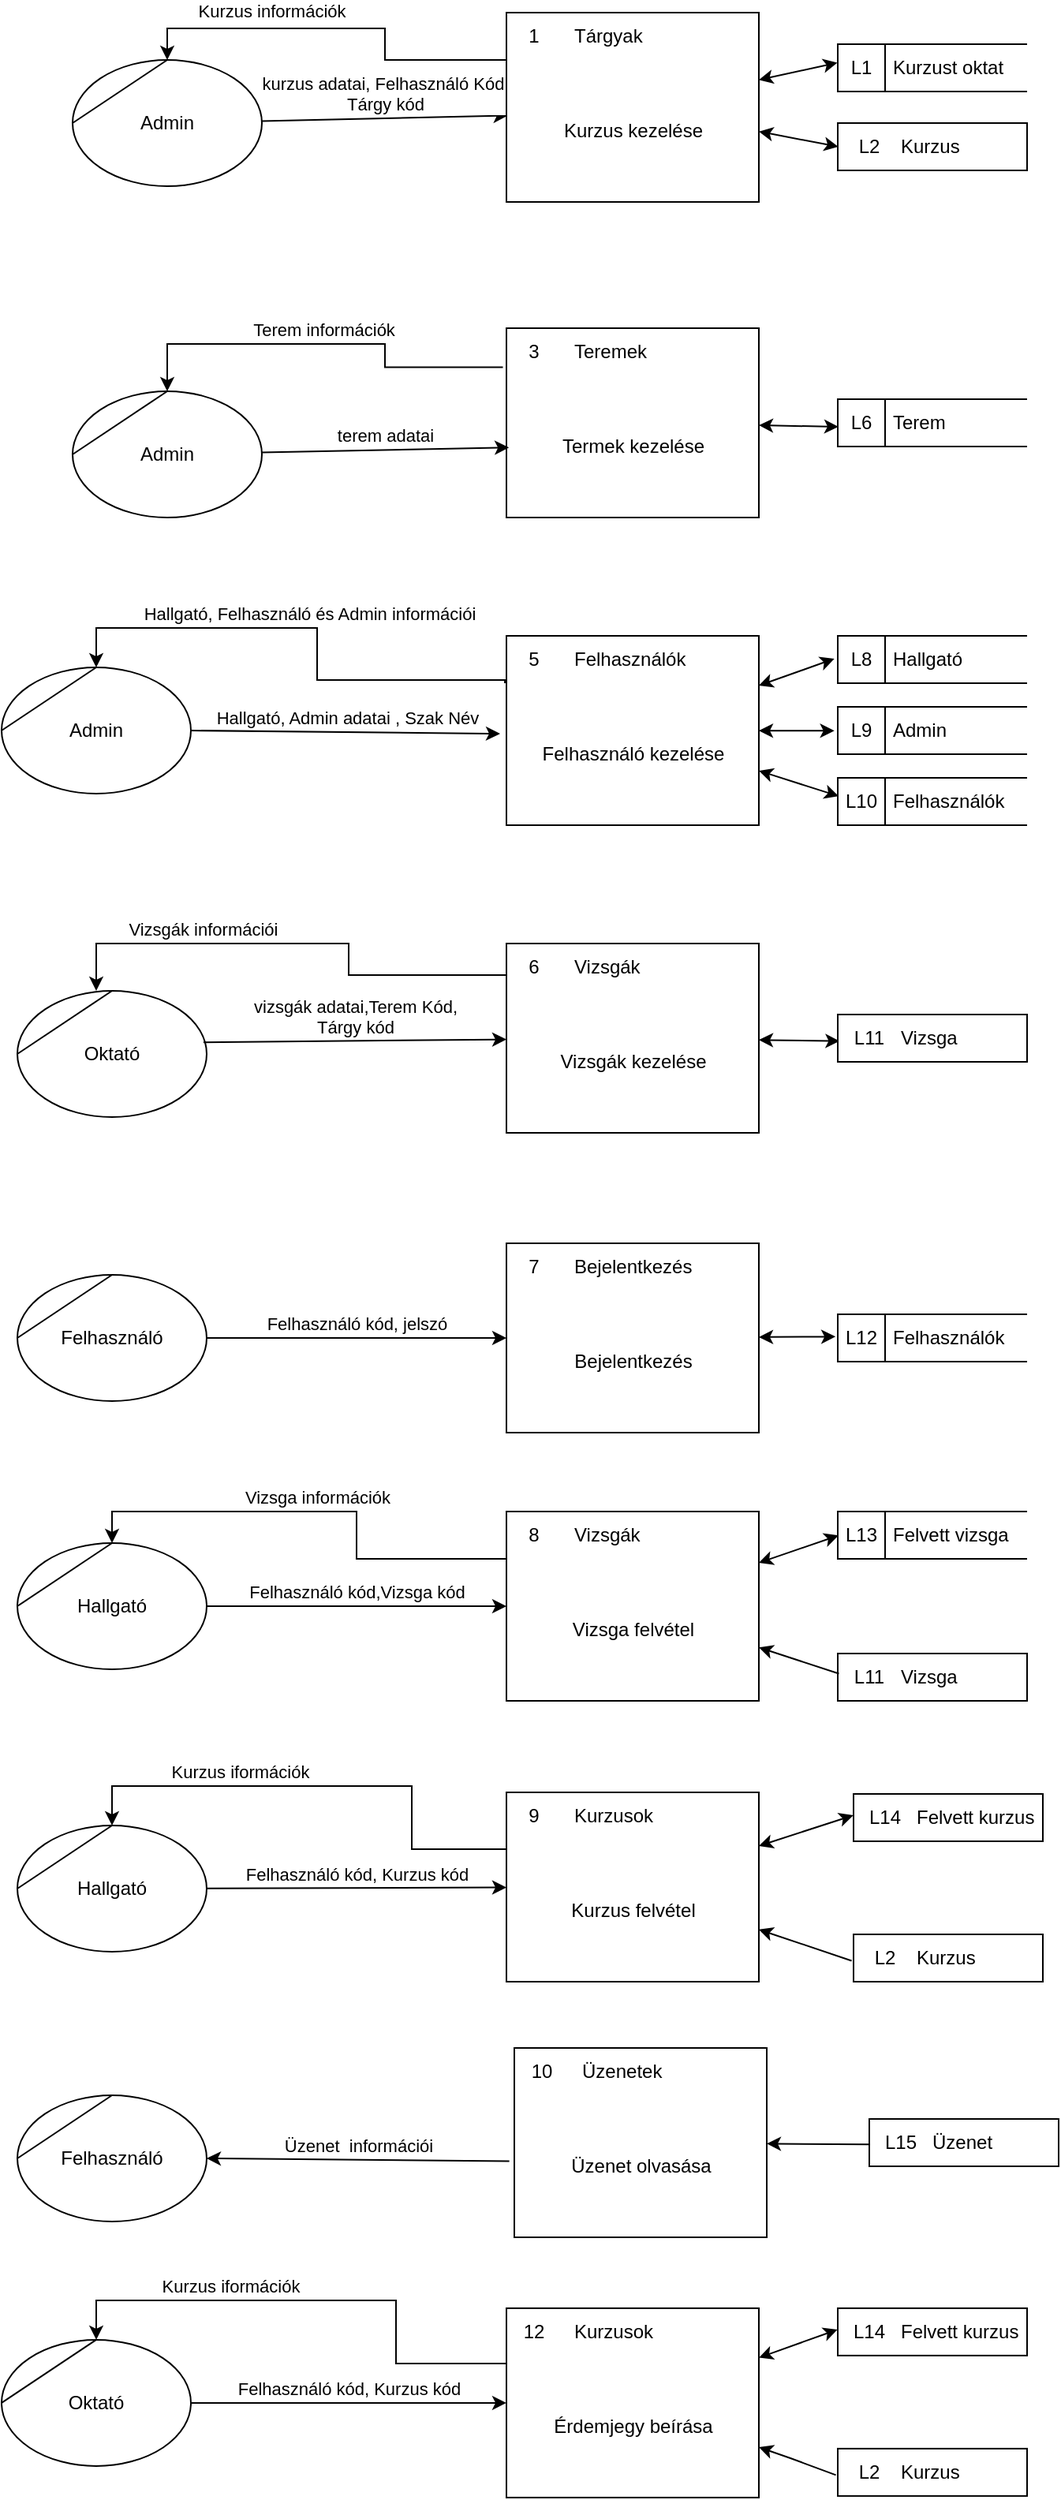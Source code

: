 <mxfile version="23.1.5" type="device">
  <diagram name="Page-1" id="D4jjd653WhLHZPP0HxEm">
    <mxGraphModel dx="4279" dy="1573" grid="1" gridSize="10" guides="1" tooltips="1" connect="1" arrows="1" fold="1" page="1" pageScale="1" pageWidth="827" pageHeight="1169" math="0" shadow="0">
      <root>
        <mxCell id="0" />
        <mxCell id="1" parent="0" />
        <mxCell id="yPqAMtaEenO2p8fV_E_8-33" value="Oktató&lt;br&gt;" style="shape=stencil(tZRtjoMgEIZPw98GJR6gYXfvQe10nZQCAbYft99RNKlW7GajiTGZeeXhnZGBCRka5YCVvGHig5VlwTm9Kb5NYhUc1DElr8qjOmhISojenuGGx9gz0DTgMbaq+GR8T9+0j5C1NYYgaE0YKU86wRQaWsvvCdZv/xhFjvgXiOB7kynLyq+/Y3fVNuBiI79j7OB+db/rgceOi61+3Grg4v9YISmTO9xCHlR9/vb2xxxnzYDW6AK8OfLTeZzO66ynzM5CnqyHBUsn1DqN9UITnWoH/kUY5Iu9PtVUzRY1jx4IGk22K9UioSs+44+uvFxl3bKX1nTZdE12iV8=);whiteSpace=wrap;html=1;" parent="1" vertex="1">
          <mxGeometry x="-1560" y="1010" width="120" height="80" as="geometry" />
        </mxCell>
        <mxCell id="yPqAMtaEenO2p8fV_E_8-42" value="Felhasználó" style="shape=stencil(tZRtjoMgEIZPw98GJR6gYXfvQe10nZQCAbYft99RNKlW7GajiTGZeeXhnZGBCRka5YCVvGHig5VlwTm9Kb5NYhUc1DElr8qjOmhISojenuGGx9gz0DTgMbaq+GR8T9+0j5C1NYYgaE0YKU86wRQaWsvvCdZv/xhFjvgXiOB7kynLyq+/Y3fVNuBiI79j7OB+db/rgceOi61+3Grg4v9YISmTO9xCHlR9/vb2xxxnzYDW6AK8OfLTeZzO66ynzM5CnqyHBUsn1DqN9UITnWoH/kUY5Iu9PtVUzRY1jx4IGk22K9UioSs+44+uvFxl3bKX1nTZdE12iV8=);whiteSpace=wrap;html=1;" parent="1" vertex="1">
          <mxGeometry x="-1560" y="1190" width="120" height="80" as="geometry" />
        </mxCell>
        <mxCell id="yPqAMtaEenO2p8fV_E_8-43" value="Felhasználó kód, jelszó" style="endArrow=classic;html=1;rounded=0;verticalAlign=bottom;" parent="1" source="yPqAMtaEenO2p8fV_E_8-42" target="yPqAMtaEenO2p8fV_E_8-212" edge="1">
          <mxGeometry width="50" height="50" relative="1" as="geometry">
            <mxPoint x="-970" y="1330" as="sourcePoint" />
            <mxPoint x="-1280.0" y="1230" as="targetPoint" />
          </mxGeometry>
        </mxCell>
        <mxCell id="yPqAMtaEenO2p8fV_E_8-45" value="Felhasználók" style="html=1;dashed=0;whitespace=wrap;shape=mxgraph.dfd.dataStoreID;align=left;spacingLeft=33;container=1;collapsible=0;autosize=0;flipH=0;" parent="1" vertex="1">
          <mxGeometry x="-1040" y="1215" width="120" height="30" as="geometry" />
        </mxCell>
        <mxCell id="yPqAMtaEenO2p8fV_E_8-46" value="L12" style="text;html=1;strokeColor=none;fillColor=none;align=center;verticalAlign=middle;whiteSpace=wrap;rounded=0;movable=0;resizable=0;rotatable=0;cloneable=0;deletable=0;allowArrows=0;connectable=0;" parent="yPqAMtaEenO2p8fV_E_8-45" vertex="1">
          <mxGeometry width="30" height="30" as="geometry" />
        </mxCell>
        <mxCell id="yPqAMtaEenO2p8fV_E_8-50" value="&lt;br&gt;" style="endArrow=classic;startArrow=classic;html=1;rounded=0;verticalAlign=bottom;entryX=-0.012;entryY=0.472;entryDx=0;entryDy=0;entryPerimeter=0;" parent="1" source="yPqAMtaEenO2p8fV_E_8-212" target="yPqAMtaEenO2p8fV_E_8-45" edge="1">
          <mxGeometry width="50" height="50" relative="1" as="geometry">
            <mxPoint x="-1120.0" y="1228.508" as="sourcePoint" />
            <mxPoint x="-890" y="1330" as="targetPoint" />
          </mxGeometry>
        </mxCell>
        <mxCell id="yPqAMtaEenO2p8fV_E_8-55" value="Felhasználó kezelése" style="html=1;dashed=0;whitespace=wrap;shape=mxgraph.dfd.process;align=center;container=1;collapsible=0;spacingTop=30;" parent="1" vertex="1">
          <mxGeometry x="-1250" y="785" width="160" height="120" as="geometry" />
        </mxCell>
        <mxCell id="yPqAMtaEenO2p8fV_E_8-56" value="5" style="text;html=1;strokeColor=none;fillColor=none;align=center;verticalAlign=middle;whiteSpace=wrap;rounded=0;movable=0;resizable=0;rotatable=0;cloneable=0;deletable=0;connectable=0;allowArrows=0;pointerEvents=1;" parent="yPqAMtaEenO2p8fV_E_8-55" vertex="1">
          <mxGeometry width="35" height="30" as="geometry" />
        </mxCell>
        <mxCell id="yPqAMtaEenO2p8fV_E_8-57" value="Felhasználók" style="text;html=1;strokeColor=none;fillColor=none;align=left;verticalAlign=middle;whiteSpace=wrap;rounded=0;movable=0;resizable=0;connectable=0;allowArrows=0;rotatable=0;cloneable=0;deletable=0;spacingLeft=6;autosize=1;resizeWidth=0;" parent="yPqAMtaEenO2p8fV_E_8-55" vertex="1">
          <mxGeometry x="35" width="100" height="30" as="geometry" />
        </mxCell>
        <mxCell id="yPqAMtaEenO2p8fV_E_8-58" value="Hallgató, Admin adatai , Szak Név" style="endArrow=classic;html=1;rounded=0;verticalAlign=bottom;exitX=1;exitY=0.5;exitDx=0;exitDy=0;entryX=-0.025;entryY=0.517;entryDx=0;entryDy=0;entryPerimeter=0;" parent="1" source="yPqAMtaEenO2p8fV_E_8-189" target="yPqAMtaEenO2p8fV_E_8-55" edge="1">
          <mxGeometry x="0.016" width="50" height="50" relative="1" as="geometry">
            <mxPoint x="-1710" y="450.0" as="sourcePoint" />
            <mxPoint x="-1260" y="840" as="targetPoint" />
            <mxPoint as="offset" />
          </mxGeometry>
        </mxCell>
        <mxCell id="yPqAMtaEenO2p8fV_E_8-59" value="Termek kezelése" style="html=1;dashed=0;whitespace=wrap;shape=mxgraph.dfd.process;align=center;container=1;collapsible=0;spacingTop=30;" parent="1" vertex="1">
          <mxGeometry x="-1250" y="590" width="160" height="120" as="geometry" />
        </mxCell>
        <mxCell id="yPqAMtaEenO2p8fV_E_8-60" value="3" style="text;html=1;strokeColor=none;fillColor=none;align=center;verticalAlign=middle;whiteSpace=wrap;rounded=0;movable=0;resizable=0;rotatable=0;cloneable=0;deletable=0;connectable=0;allowArrows=0;pointerEvents=1;" parent="yPqAMtaEenO2p8fV_E_8-59" vertex="1">
          <mxGeometry width="35" height="30" as="geometry" />
        </mxCell>
        <mxCell id="yPqAMtaEenO2p8fV_E_8-61" value="Teremek" style="text;html=1;strokeColor=none;fillColor=none;align=left;verticalAlign=middle;whiteSpace=wrap;rounded=0;movable=0;resizable=0;connectable=0;allowArrows=0;rotatable=0;cloneable=0;deletable=0;spacingLeft=6;autosize=1;resizeWidth=0;" parent="yPqAMtaEenO2p8fV_E_8-59" vertex="1">
          <mxGeometry x="35" width="70" height="30" as="geometry" />
        </mxCell>
        <mxCell id="yPqAMtaEenO2p8fV_E_8-62" value="terem adatai" style="endArrow=classic;html=1;rounded=0;verticalAlign=bottom;entryX=0.01;entryY=0.63;entryDx=0;entryDy=0;entryPerimeter=0;" parent="1" source="yPqAMtaEenO2p8fV_E_8-192" target="yPqAMtaEenO2p8fV_E_8-59" edge="1">
          <mxGeometry width="50" height="50" relative="1" as="geometry">
            <mxPoint x="-1650" y="550" as="sourcePoint" />
            <mxPoint x="-950" y="630" as="targetPoint" />
          </mxGeometry>
        </mxCell>
        <mxCell id="yPqAMtaEenO2p8fV_E_8-75" value="" style="endArrow=classic;startArrow=classic;html=1;rounded=0;verticalAlign=bottom;entryX=0.004;entryY=0.583;entryDx=0;entryDy=0;entryPerimeter=0;" parent="1" source="yPqAMtaEenO2p8fV_E_8-59" target="yPqAMtaEenO2p8fV_E_8-228" edge="1">
          <mxGeometry width="50" height="50" relative="1" as="geometry">
            <mxPoint x="-1300" y="686" as="sourcePoint" />
            <mxPoint x="-1000" y="650" as="targetPoint" />
          </mxGeometry>
        </mxCell>
        <mxCell id="yPqAMtaEenO2p8fV_E_8-92" value="" style="endArrow=classic;startArrow=classic;html=1;rounded=0;verticalAlign=bottom;entryX=-0.018;entryY=0.483;entryDx=0;entryDy=0;entryPerimeter=0;" parent="1" source="yPqAMtaEenO2p8fV_E_8-55" target="yPqAMtaEenO2p8fV_E_8-234" edge="1">
          <mxGeometry width="50" height="50" relative="1" as="geometry">
            <mxPoint x="-1320" y="825" as="sourcePoint" />
            <mxPoint x="-1020" y="808.636" as="targetPoint" />
          </mxGeometry>
        </mxCell>
        <mxCell id="yPqAMtaEenO2p8fV_E_8-93" value="" style="endArrow=classic;startArrow=classic;html=1;rounded=0;verticalAlign=bottom;entryX=-0.018;entryY=0.506;entryDx=0;entryDy=0;entryPerimeter=0;" parent="1" source="yPqAMtaEenO2p8fV_E_8-55" target="yPqAMtaEenO2p8fV_E_8-232" edge="1">
          <mxGeometry width="50" height="50" relative="1" as="geometry">
            <mxPoint x="-1320" y="825" as="sourcePoint" />
            <mxPoint x="-1016.28" y="852.77" as="targetPoint" />
          </mxGeometry>
        </mxCell>
        <mxCell id="yPqAMtaEenO2p8fV_E_8-98" value="kurzus adatai, Felhasználó Kód,&lt;br&gt;Tárgy kód" style="endArrow=classic;html=1;rounded=0;verticalAlign=bottom;entryX=0.005;entryY=0.544;entryDx=0;entryDy=0;entryPerimeter=0;" parent="1" source="yPqAMtaEenO2p8fV_E_8-193" target="yPqAMtaEenO2p8fV_E_8-103" edge="1">
          <mxGeometry width="50" height="50" relative="1" as="geometry">
            <mxPoint x="-1708.571" y="690" as="sourcePoint" />
            <mxPoint x="-1250" y="450" as="targetPoint" />
          </mxGeometry>
        </mxCell>
        <mxCell id="yPqAMtaEenO2p8fV_E_8-99" value="Kurzus" style="html=1;dashed=0;whitespace=wrap;shape=mxgraph.dfd.dataStoreID2;align=left;spacingLeft=38;container=1;collapsible=0;flipH=0;" parent="1" vertex="1">
          <mxGeometry x="-1040" y="460" width="120" height="30" as="geometry" />
        </mxCell>
        <mxCell id="yPqAMtaEenO2p8fV_E_8-100" value="L2" style="text;html=1;strokeColor=none;fillColor=none;align=center;verticalAlign=middle;whiteSpace=wrap;rounded=0;connectable=0;allowArrows=0;movable=0;resizable=0;rotatable=0;cloneable=0;deletable=0;" parent="yPqAMtaEenO2p8fV_E_8-99" vertex="1">
          <mxGeometry x="5" width="30" height="30" as="geometry" />
        </mxCell>
        <mxCell id="yPqAMtaEenO2p8fV_E_8-102" value="" style="endArrow=classic;startArrow=classic;html=1;rounded=0;verticalAlign=bottom;entryX=0.003;entryY=0.5;entryDx=0;entryDy=0;entryPerimeter=0;" parent="1" source="yPqAMtaEenO2p8fV_E_8-103" target="yPqAMtaEenO2p8fV_E_8-99" edge="1">
          <mxGeometry width="50" height="50" relative="1" as="geometry">
            <mxPoint x="-1100" y="450" as="sourcePoint" />
            <mxPoint x="-1190" y="710" as="targetPoint" />
          </mxGeometry>
        </mxCell>
        <mxCell id="yPqAMtaEenO2p8fV_E_8-103" value="Kurzus kezelése" style="html=1;dashed=0;whitespace=wrap;shape=mxgraph.dfd.process;align=center;container=1;collapsible=0;spacingTop=30;" parent="1" vertex="1">
          <mxGeometry x="-1250" y="390" width="160" height="120" as="geometry" />
        </mxCell>
        <mxCell id="yPqAMtaEenO2p8fV_E_8-104" value="1" style="text;html=1;strokeColor=none;fillColor=none;align=center;verticalAlign=middle;whiteSpace=wrap;rounded=0;movable=0;resizable=0;rotatable=0;cloneable=0;deletable=0;connectable=0;allowArrows=0;pointerEvents=1;" parent="yPqAMtaEenO2p8fV_E_8-103" vertex="1">
          <mxGeometry width="35" height="30" as="geometry" />
        </mxCell>
        <mxCell id="yPqAMtaEenO2p8fV_E_8-105" value="Tárgyak" style="text;html=1;strokeColor=none;fillColor=none;align=left;verticalAlign=middle;whiteSpace=wrap;rounded=0;movable=0;resizable=0;connectable=0;allowArrows=0;rotatable=0;cloneable=0;deletable=0;spacingLeft=6;autosize=1;resizeWidth=0;" parent="yPqAMtaEenO2p8fV_E_8-103" vertex="1">
          <mxGeometry x="35" width="70" height="30" as="geometry" />
        </mxCell>
        <mxCell id="yPqAMtaEenO2p8fV_E_8-106" value="Vizsgák kezelése" style="html=1;dashed=0;whitespace=wrap;shape=mxgraph.dfd.process;align=center;container=1;collapsible=0;spacingTop=30;" parent="1" vertex="1">
          <mxGeometry x="-1250" y="980" width="160" height="120" as="geometry" />
        </mxCell>
        <mxCell id="yPqAMtaEenO2p8fV_E_8-107" value="6" style="text;html=1;strokeColor=none;fillColor=none;align=center;verticalAlign=middle;whiteSpace=wrap;rounded=0;movable=0;resizable=0;rotatable=0;cloneable=0;deletable=0;connectable=0;allowArrows=0;pointerEvents=1;" parent="yPqAMtaEenO2p8fV_E_8-106" vertex="1">
          <mxGeometry width="35" height="30" as="geometry" />
        </mxCell>
        <mxCell id="yPqAMtaEenO2p8fV_E_8-108" value="Vizsgák" style="text;html=1;strokeColor=none;fillColor=none;align=left;verticalAlign=middle;whiteSpace=wrap;rounded=0;movable=0;resizable=0;connectable=0;allowArrows=0;rotatable=0;cloneable=0;deletable=0;spacingLeft=6;autosize=1;resizeWidth=0;" parent="yPqAMtaEenO2p8fV_E_8-106" vertex="1">
          <mxGeometry x="35" width="70" height="30" as="geometry" />
        </mxCell>
        <mxCell id="yPqAMtaEenO2p8fV_E_8-109" value="vizsgák adatai,Terem Kód,&lt;br&gt;Tárgy kód" style="endArrow=classic;html=1;rounded=0;verticalAlign=bottom;exitX=0.983;exitY=0.408;exitDx=0;exitDy=0;exitPerimeter=0;" parent="1" source="yPqAMtaEenO2p8fV_E_8-33" target="yPqAMtaEenO2p8fV_E_8-106" edge="1">
          <mxGeometry width="50" height="50" relative="1" as="geometry">
            <mxPoint x="-1315" y="1090" as="sourcePoint" />
            <mxPoint x="-1195" y="1090" as="targetPoint" />
          </mxGeometry>
        </mxCell>
        <mxCell id="yPqAMtaEenO2p8fV_E_8-112" value="" style="endArrow=classic;startArrow=classic;html=1;rounded=0;verticalAlign=bottom;entryX=0.01;entryY=0.561;entryDx=0;entryDy=0;entryPerimeter=0;" parent="1" source="yPqAMtaEenO2p8fV_E_8-106" target="yPqAMtaEenO2p8fV_E_8-242" edge="1">
          <mxGeometry x="-0.466" y="30" width="50" height="50" relative="1" as="geometry">
            <mxPoint x="-1315" y="1090" as="sourcePoint" />
            <mxPoint x="-1044.2" y="1038.5" as="targetPoint" />
            <mxPoint y="-1" as="offset" />
          </mxGeometry>
        </mxCell>
        <mxCell id="yPqAMtaEenO2p8fV_E_8-120" value="Kurzust oktat" style="html=1;dashed=0;whitespace=wrap;shape=mxgraph.dfd.dataStoreID;align=left;spacingLeft=33;container=1;collapsible=0;autosize=0;flipH=0;" parent="1" vertex="1">
          <mxGeometry x="-1040" y="410" width="120" height="30" as="geometry" />
        </mxCell>
        <mxCell id="yPqAMtaEenO2p8fV_E_8-121" value="L1" style="text;html=1;strokeColor=none;fillColor=none;align=center;verticalAlign=middle;whiteSpace=wrap;rounded=0;movable=0;resizable=0;rotatable=0;cloneable=0;deletable=0;allowArrows=0;connectable=0;" parent="yPqAMtaEenO2p8fV_E_8-120" vertex="1">
          <mxGeometry width="30" height="30" as="geometry" />
        </mxCell>
        <mxCell id="yPqAMtaEenO2p8fV_E_8-122" value="" style="endArrow=classic;startArrow=classic;html=1;rounded=0;verticalAlign=bottom;entryX=-0.002;entryY=0.392;entryDx=0;entryDy=0;entryPerimeter=0;" parent="1" source="yPqAMtaEenO2p8fV_E_8-103" target="yPqAMtaEenO2p8fV_E_8-120" edge="1">
          <mxGeometry width="50" height="50" relative="1" as="geometry">
            <mxPoint x="-1510" y="530" as="sourcePoint" />
            <mxPoint x="-950" y="350" as="targetPoint" />
          </mxGeometry>
        </mxCell>
        <mxCell id="yPqAMtaEenO2p8fV_E_8-151" value="Felhasználó kód,Vizsga kód" style="endArrow=classic;html=1;rounded=0;verticalAlign=bottom;exitX=1;exitY=0.5;exitDx=0;exitDy=0;" parent="1" source="yPqAMtaEenO2p8fV_E_8-197" target="yPqAMtaEenO2p8fV_E_8-511" edge="1">
          <mxGeometry width="50" height="50" relative="1" as="geometry">
            <mxPoint x="-1519.2" y="1470.72" as="sourcePoint" />
            <mxPoint x="-1250" y="1400" as="targetPoint" />
          </mxGeometry>
        </mxCell>
        <mxCell id="yPqAMtaEenO2p8fV_E_8-152" value="Felhasználó kód, Kurzus kód" style="endArrow=classic;html=1;rounded=0;verticalAlign=bottom;" parent="1" source="yPqAMtaEenO2p8fV_E_8-202" target="yPqAMtaEenO2p8fV_E_8-505" edge="1">
          <mxGeometry width="50" height="50" relative="1" as="geometry">
            <mxPoint x="-1520.0" y="1574" as="sourcePoint" />
            <mxPoint x="-1240" y="1579" as="targetPoint" />
          </mxGeometry>
        </mxCell>
        <mxCell id="yPqAMtaEenO2p8fV_E_8-153" value="Felvett kurzus" style="html=1;dashed=0;whitespace=wrap;shape=mxgraph.dfd.dataStoreID2;align=left;spacingLeft=38;container=1;collapsible=0;flipH=0;" parent="1" vertex="1">
          <mxGeometry x="-1030" y="1519" width="120" height="30" as="geometry" />
        </mxCell>
        <mxCell id="yPqAMtaEenO2p8fV_E_8-154" value="L14" style="text;html=1;strokeColor=none;fillColor=none;align=center;verticalAlign=middle;whiteSpace=wrap;rounded=0;connectable=0;allowArrows=0;movable=0;resizable=0;rotatable=0;cloneable=0;deletable=0;" parent="yPqAMtaEenO2p8fV_E_8-153" vertex="1">
          <mxGeometry x="5" width="30" height="30" as="geometry" />
        </mxCell>
        <mxCell id="yPqAMtaEenO2p8fV_E_8-157" value="" style="endArrow=classic;startArrow=classic;html=1;rounded=0;verticalAlign=bottom;entryX=0.004;entryY=0.506;entryDx=0;entryDy=0;entryPerimeter=0;" parent="1" source="yPqAMtaEenO2p8fV_E_8-511" target="yPqAMtaEenO2p8fV_E_8-238" edge="1">
          <mxGeometry width="50" height="50" relative="1" as="geometry">
            <mxPoint x="-1090" y="1372.52" as="sourcePoint" />
            <mxPoint x="-1018.2" y="1373.74" as="targetPoint" />
          </mxGeometry>
        </mxCell>
        <mxCell id="yPqAMtaEenO2p8fV_E_8-158" value="" style="endArrow=classic;startArrow=classic;html=1;rounded=0;verticalAlign=bottom;entryX=-0.001;entryY=0.45;entryDx=0;entryDy=0;entryPerimeter=0;" parent="1" source="yPqAMtaEenO2p8fV_E_8-505" target="yPqAMtaEenO2p8fV_E_8-153" edge="1">
          <mxGeometry width="50" height="50" relative="1" as="geometry">
            <mxPoint x="-1080" y="1550.358" as="sourcePoint" />
            <mxPoint x="-1220" y="1424" as="targetPoint" />
          </mxGeometry>
        </mxCell>
        <mxCell id="yPqAMtaEenO2p8fV_E_8-172" value="Üzenet olvasása" style="html=1;dashed=0;whitespace=wrap;shape=mxgraph.dfd.process2;align=center;container=1;collapsible=0;spacingTop=30;" parent="1" vertex="1">
          <mxGeometry x="-1245" y="1680" width="160" height="120" as="geometry" />
        </mxCell>
        <mxCell id="yPqAMtaEenO2p8fV_E_8-173" value="10" style="text;html=1;strokeColor=none;fillColor=none;align=center;verticalAlign=middle;whiteSpace=wrap;rounded=0;connectable=0;allowArrows=0;editable=1;movable=0;resizable=0;rotatable=0;deletable=0;locked=0;cloneable=0;" parent="yPqAMtaEenO2p8fV_E_8-172" vertex="1">
          <mxGeometry width="35" height="30" as="geometry" />
        </mxCell>
        <mxCell id="yPqAMtaEenO2p8fV_E_8-174" value="Üzenetek" style="text;strokeColor=none;fillColor=none;align=left;verticalAlign=middle;whiteSpace=wrap;rounded=0;autosize=1;connectable=0;allowArrows=0;movable=0;resizable=0;rotatable=0;deletable=0;cloneable=0;spacingLeft=6;fontStyle=0;html=1;" parent="yPqAMtaEenO2p8fV_E_8-172" vertex="1">
          <mxGeometry x="35" width="80" height="30" as="geometry" />
        </mxCell>
        <mxCell id="yPqAMtaEenO2p8fV_E_8-175" value="Üzenet&amp;nbsp; információi" style="endArrow=classic;html=1;rounded=0;verticalAlign=bottom;exitX=-0.02;exitY=0.598;exitDx=0;exitDy=0;exitPerimeter=0;entryX=1;entryY=0.5;entryDx=0;entryDy=0;" parent="1" source="yPqAMtaEenO2p8fV_E_8-172" target="yPqAMtaEenO2p8fV_E_8-206" edge="1">
          <mxGeometry x="-0.001" width="50" height="50" relative="1" as="geometry">
            <mxPoint x="-1320" y="1730" as="sourcePoint" />
            <mxPoint x="-1540" y="1560" as="targetPoint" />
            <mxPoint as="offset" />
          </mxGeometry>
        </mxCell>
        <mxCell id="yPqAMtaEenO2p8fV_E_8-178" value="" style="endArrow=classic;html=1;rounded=0;verticalAlign=bottom;exitX=0.004;exitY=0.539;exitDx=0;exitDy=0;exitPerimeter=0;" parent="1" source="yPqAMtaEenO2p8fV_E_8-244" target="yPqAMtaEenO2p8fV_E_8-172" edge="1">
          <mxGeometry width="50" height="50" relative="1" as="geometry">
            <mxPoint x="-1320" y="1730" as="sourcePoint" />
            <mxPoint x="-1200" y="1730" as="targetPoint" />
          </mxGeometry>
        </mxCell>
        <mxCell id="yPqAMtaEenO2p8fV_E_8-182" value="Kurzus iformációk" style="endArrow=classic;html=1;rounded=0;verticalAlign=bottom;edgeStyle=orthogonalEdgeStyle;" parent="1" source="yPqAMtaEenO2p8fV_E_8-505" target="yPqAMtaEenO2p8fV_E_8-202" edge="1">
          <mxGeometry x="0.326" width="50" height="50" relative="1" as="geometry">
            <mxPoint x="-1240" y="1554" as="sourcePoint" />
            <mxPoint x="-1460" y="1537.076" as="targetPoint" />
            <Array as="points">
              <mxPoint x="-1310" y="1554" />
              <mxPoint x="-1310" y="1514" />
              <mxPoint x="-1500" y="1514" />
            </Array>
            <mxPoint as="offset" />
          </mxGeometry>
        </mxCell>
        <mxCell id="yPqAMtaEenO2p8fV_E_8-183" value="Vizsga információk" style="endArrow=classic;html=1;rounded=0;verticalAlign=bottom;edgeStyle=orthogonalEdgeStyle;" parent="1" target="yPqAMtaEenO2p8fV_E_8-197" edge="1">
          <mxGeometry width="50" height="50" relative="1" as="geometry">
            <mxPoint x="-1250" y="1370" as="sourcePoint" />
            <mxPoint x="-1496.28" y="1475.76" as="targetPoint" />
            <Array as="points">
              <mxPoint x="-1345" y="1370" />
              <mxPoint x="-1345" y="1340" />
              <mxPoint x="-1500" y="1340" />
            </Array>
          </mxGeometry>
        </mxCell>
        <mxCell id="yPqAMtaEenO2p8fV_E_8-184" value="Kurzus információk" style="endArrow=classic;html=1;rounded=0;verticalAlign=bottom;edgeStyle=orthogonalEdgeStyle;" parent="1" source="yPqAMtaEenO2p8fV_E_8-103" target="yPqAMtaEenO2p8fV_E_8-193" edge="1">
          <mxGeometry x="0.328" y="-2" width="50" height="50" relative="1" as="geometry">
            <mxPoint x="-1330" y="570" as="sourcePoint" />
            <mxPoint x="-1700.28" y="690.72" as="targetPoint" />
            <Array as="points">
              <mxPoint x="-1327" y="420" />
              <mxPoint x="-1327" y="400" />
              <mxPoint x="-1465" y="400" />
            </Array>
            <mxPoint as="offset" />
          </mxGeometry>
        </mxCell>
        <mxCell id="yPqAMtaEenO2p8fV_E_8-186" value="Terem információk" style="endArrow=classic;html=1;rounded=0;verticalAlign=bottom;exitX=-0.014;exitY=0.206;exitDx=0;exitDy=0;exitPerimeter=0;edgeStyle=orthogonalEdgeStyle;" parent="1" source="yPqAMtaEenO2p8fV_E_8-59" target="yPqAMtaEenO2p8fV_E_8-192" edge="1">
          <mxGeometry width="50" height="50" relative="1" as="geometry">
            <mxPoint x="-1330" y="640" as="sourcePoint" />
            <mxPoint x="-1490" y="580" as="targetPoint" />
            <Array as="points">
              <mxPoint x="-1327" y="615" />
              <mxPoint x="-1327" y="600" />
              <mxPoint x="-1465" y="600" />
            </Array>
          </mxGeometry>
        </mxCell>
        <mxCell id="yPqAMtaEenO2p8fV_E_8-189" value="Admin" style="shape=stencil(tZRtjoMgEIZPw98GJR6gYXfvQe10nZQCAbYft99RNKlW7GajiTGZeeXhnZGBCRka5YCVvGHig5VlwTm9Kb5NYhUc1DElr8qjOmhISojenuGGx9gz0DTgMbaq+GR8T9+0j5C1NYYgaE0YKU86wRQaWsvvCdZv/xhFjvgXiOB7kynLyq+/Y3fVNuBiI79j7OB+db/rgceOi61+3Grg4v9YISmTO9xCHlR9/vb2xxxnzYDW6AK8OfLTeZzO66ynzM5CnqyHBUsn1DqN9UITnWoH/kUY5Iu9PtVUzRY1jx4IGk22K9UioSs+44+uvFxl3bKX1nTZdE12iV8=);whiteSpace=wrap;html=1;" parent="1" vertex="1">
          <mxGeometry x="-1570" y="805" width="120" height="80" as="geometry" />
        </mxCell>
        <mxCell id="yPqAMtaEenO2p8fV_E_8-192" value="Admin" style="shape=stencil(tZRtjoMgEIZPw98GJR6gYXfvQe10nZQCAbYft99RNKlW7GajiTGZeeXhnZGBCRka5YCVvGHig5VlwTm9Kb5NYhUc1DElr8qjOmhISojenuGGx9gz0DTgMbaq+GR8T9+0j5C1NYYgaE0YKU86wRQaWsvvCdZv/xhFjvgXiOB7kynLyq+/Y3fVNuBiI79j7OB+db/rgceOi61+3Grg4v9YISmTO9xCHlR9/vb2xxxnzYDW6AK8OfLTeZzO66ynzM5CnqyHBUsn1DqN9UITnWoH/kUY5Iu9PtVUzRY1jx4IGk22K9UioSs+44+uvFxl3bKX1nTZdE12iV8=);whiteSpace=wrap;html=1;" parent="1" vertex="1">
          <mxGeometry x="-1525" y="630" width="120" height="80" as="geometry" />
        </mxCell>
        <mxCell id="yPqAMtaEenO2p8fV_E_8-193" value="Admin" style="shape=stencil(tZRtjoMgEIZPw98GJR6gYXfvQe10nZQCAbYft99RNKlW7GajiTGZeeXhnZGBCRka5YCVvGHig5VlwTm9Kb5NYhUc1DElr8qjOmhISojenuGGx9gz0DTgMbaq+GR8T9+0j5C1NYYgaE0YKU86wRQaWsvvCdZv/xhFjvgXiOB7kynLyq+/Y3fVNuBiI79j7OB+db/rgceOi61+3Grg4v9YISmTO9xCHlR9/vb2xxxnzYDW6AK8OfLTeZzO66ynzM5CnqyHBUsn1DqN9UITnWoH/kUY5Iu9PtVUzRY1jx4IGk22K9UioSs+44+uvFxl3bKX1nTZdE12iV8=);whiteSpace=wrap;html=1;" parent="1" vertex="1">
          <mxGeometry x="-1525" y="420" width="120" height="80" as="geometry" />
        </mxCell>
        <mxCell id="yPqAMtaEenO2p8fV_E_8-195" value="Hallgató, Felhasználó és Admin információi" style="endArrow=classic;html=1;rounded=0;verticalAlign=bottom;edgeStyle=orthogonalEdgeStyle;exitX=-0.006;exitY=0.25;exitDx=0;exitDy=0;exitPerimeter=0;" parent="1" source="yPqAMtaEenO2p8fV_E_8-55" target="yPqAMtaEenO2p8fV_E_8-189" edge="1">
          <mxGeometry width="50" height="50" relative="1" as="geometry">
            <mxPoint x="-1280" y="790" as="sourcePoint" />
            <mxPoint x="-1210" y="800" as="targetPoint" />
            <Array as="points">
              <mxPoint x="-1251" y="813" />
              <mxPoint x="-1370" y="813" />
              <mxPoint x="-1370" y="780" />
              <mxPoint x="-1510" y="780" />
            </Array>
          </mxGeometry>
        </mxCell>
        <mxCell id="yPqAMtaEenO2p8fV_E_8-196" value="Vizsgák információi&amp;nbsp;" style="endArrow=classic;html=1;rounded=0;verticalAlign=bottom;edgeStyle=orthogonalEdgeStyle;" parent="1" source="yPqAMtaEenO2p8fV_E_8-106" target="yPqAMtaEenO2p8fV_E_8-33" edge="1">
          <mxGeometry x="0.361" width="50" height="50" relative="1" as="geometry">
            <mxPoint x="-1330" y="830" as="sourcePoint" />
            <mxPoint x="-1210" y="830" as="targetPoint" />
            <Array as="points">
              <mxPoint x="-1350" y="1000" />
              <mxPoint x="-1350" y="980" />
              <mxPoint x="-1510" y="980" />
            </Array>
            <mxPoint as="offset" />
          </mxGeometry>
        </mxCell>
        <mxCell id="yPqAMtaEenO2p8fV_E_8-197" value="Hallgató" style="shape=stencil(tZRtjoMgEIZPw98GJR6gYXfvQe10nZQCAbYft99RNKlW7GajiTGZeeXhnZGBCRka5YCVvGHig5VlwTm9Kb5NYhUc1DElr8qjOmhISojenuGGx9gz0DTgMbaq+GR8T9+0j5C1NYYgaE0YKU86wRQaWsvvCdZv/xhFjvgXiOB7kynLyq+/Y3fVNuBiI79j7OB+db/rgceOi61+3Grg4v9YISmTO9xCHlR9/vb2xxxnzYDW6AK8OfLTeZzO66ynzM5CnqyHBUsn1DqN9UITnWoH/kUY5Iu9PtVUzRY1jx4IGk22K9UioSs+44+uvFxl3bKX1nTZdE12iV8=);whiteSpace=wrap;html=1;" parent="1" vertex="1">
          <mxGeometry x="-1560" y="1360" width="120" height="80" as="geometry" />
        </mxCell>
        <mxCell id="yPqAMtaEenO2p8fV_E_8-198" value="Vizsga" style="html=1;dashed=0;whitespace=wrap;shape=mxgraph.dfd.dataStoreID2;align=left;spacingLeft=38;container=1;collapsible=0;flipH=0;" parent="1" vertex="1">
          <mxGeometry x="-1040" y="1430" width="120" height="30" as="geometry" />
        </mxCell>
        <mxCell id="yPqAMtaEenO2p8fV_E_8-199" value="L11" style="text;html=1;strokeColor=none;fillColor=none;align=center;verticalAlign=middle;whiteSpace=wrap;rounded=0;connectable=0;allowArrows=0;movable=0;resizable=0;rotatable=0;cloneable=0;deletable=0;" parent="yPqAMtaEenO2p8fV_E_8-198" vertex="1">
          <mxGeometry x="5" width="30" height="30" as="geometry" />
        </mxCell>
        <mxCell id="yPqAMtaEenO2p8fV_E_8-200" value="" style="endArrow=none;startArrow=classic;html=1;rounded=0;verticalAlign=bottom;entryX=0.006;entryY=0.425;entryDx=0;entryDy=0;entryPerimeter=0;startFill=1;endFill=0;" parent="1" source="yPqAMtaEenO2p8fV_E_8-511" target="yPqAMtaEenO2p8fV_E_8-198" edge="1">
          <mxGeometry width="50" height="50" relative="1" as="geometry">
            <mxPoint x="-1090" y="1426.163" as="sourcePoint" />
            <mxPoint x="-1210" y="1270" as="targetPoint" />
          </mxGeometry>
        </mxCell>
        <mxCell id="yPqAMtaEenO2p8fV_E_8-202" value="Hallgató" style="shape=stencil(tZRtjoMgEIZPw98GJR6gYXfvQe10nZQCAbYft99RNKlW7GajiTGZeeXhnZGBCRka5YCVvGHig5VlwTm9Kb5NYhUc1DElr8qjOmhISojenuGGx9gz0DTgMbaq+GR8T9+0j5C1NYYgaE0YKU86wRQaWsvvCdZv/xhFjvgXiOB7kynLyq+/Y3fVNuBiI79j7OB+db/rgceOi61+3Grg4v9YISmTO9xCHlR9/vb2xxxnzYDW6AK8OfLTeZzO66ynzM5CnqyHBUsn1DqN9UITnWoH/kUY5Iu9PtVUzRY1jx4IGk22K9UioSs+44+uvFxl3bKX1nTZdE12iV8=);whiteSpace=wrap;html=1;" parent="1" vertex="1">
          <mxGeometry x="-1560" y="1539" width="120" height="80" as="geometry" />
        </mxCell>
        <mxCell id="yPqAMtaEenO2p8fV_E_8-203" value="Kurzus" style="html=1;dashed=0;whitespace=wrap;shape=mxgraph.dfd.dataStoreID2;align=left;spacingLeft=38;container=1;collapsible=0;flipH=0;" parent="1" vertex="1">
          <mxGeometry x="-1030" y="1608" width="120" height="30" as="geometry" />
        </mxCell>
        <mxCell id="yPqAMtaEenO2p8fV_E_8-204" value="L2" style="text;html=1;strokeColor=none;fillColor=none;align=center;verticalAlign=middle;whiteSpace=wrap;rounded=0;connectable=0;allowArrows=0;movable=0;resizable=0;rotatable=0;cloneable=0;deletable=0;" parent="yPqAMtaEenO2p8fV_E_8-203" vertex="1">
          <mxGeometry x="5" width="30" height="30" as="geometry" />
        </mxCell>
        <mxCell id="yPqAMtaEenO2p8fV_E_8-205" value="" style="endArrow=classic;html=1;rounded=0;verticalAlign=bottom;exitX=-0.01;exitY=0.558;exitDx=0;exitDy=0;exitPerimeter=0;" parent="1" source="yPqAMtaEenO2p8fV_E_8-203" target="yPqAMtaEenO2p8fV_E_8-505" edge="1">
          <mxGeometry width="50" height="50" relative="1" as="geometry">
            <mxPoint x="-1320" y="1604" as="sourcePoint" />
            <mxPoint x="-1080" y="1607.41" as="targetPoint" />
          </mxGeometry>
        </mxCell>
        <mxCell id="yPqAMtaEenO2p8fV_E_8-206" value="Felhasználó" style="shape=stencil(tZRtjoMgEIZPw98GJR6gYXfvQe10nZQCAbYft99RNKlW7GajiTGZeeXhnZGBCRka5YCVvGHig5VlwTm9Kb5NYhUc1DElr8qjOmhISojenuGGx9gz0DTgMbaq+GR8T9+0j5C1NYYgaE0YKU86wRQaWsvvCdZv/xhFjvgXiOB7kynLyq+/Y3fVNuBiI79j7OB+db/rgceOi61+3Grg4v9YISmTO9xCHlR9/vb2xxxnzYDW6AK8OfLTeZzO66ynzM5CnqyHBUsn1DqN9UITnWoH/kUY5Iu9PtVUzRY1jx4IGk22K9UioSs+44+uvFxl3bKX1nTZdE12iV8=);whiteSpace=wrap;html=1;" parent="1" vertex="1">
          <mxGeometry x="-1560" y="1710" width="120" height="80" as="geometry" />
        </mxCell>
        <mxCell id="yPqAMtaEenO2p8fV_E_8-209" value="Felhasználók" style="html=1;dashed=0;whitespace=wrap;shape=mxgraph.dfd.dataStoreID;align=left;spacingLeft=33;container=1;collapsible=0;autosize=0;" parent="1" vertex="1">
          <mxGeometry x="-1040" y="875" width="120" height="30" as="geometry" />
        </mxCell>
        <mxCell id="yPqAMtaEenO2p8fV_E_8-210" value="L10" style="text;html=1;strokeColor=none;fillColor=none;align=center;verticalAlign=middle;whiteSpace=wrap;rounded=0;movable=0;resizable=0;rotatable=0;cloneable=0;deletable=0;allowArrows=0;connectable=0;" parent="yPqAMtaEenO2p8fV_E_8-209" vertex="1">
          <mxGeometry width="30" height="30" as="geometry" />
        </mxCell>
        <mxCell id="yPqAMtaEenO2p8fV_E_8-212" value="Bejelentkezés" style="html=1;dashed=0;whitespace=wrap;shape=mxgraph.dfd.process2;align=center;container=1;collapsible=0;spacingTop=30;" parent="1" vertex="1">
          <mxGeometry x="-1250" y="1170" width="160" height="120" as="geometry" />
        </mxCell>
        <mxCell id="yPqAMtaEenO2p8fV_E_8-213" value="7" style="text;html=1;strokeColor=none;fillColor=none;align=center;verticalAlign=middle;whiteSpace=wrap;rounded=0;connectable=0;allowArrows=0;editable=1;movable=0;resizable=0;rotatable=0;deletable=0;locked=0;cloneable=0;" parent="yPqAMtaEenO2p8fV_E_8-212" vertex="1">
          <mxGeometry width="35" height="30" as="geometry" />
        </mxCell>
        <mxCell id="yPqAMtaEenO2p8fV_E_8-214" value="Bejelentkezés" style="text;strokeColor=none;fillColor=none;align=left;verticalAlign=middle;whiteSpace=wrap;rounded=0;autosize=1;connectable=0;allowArrows=0;movable=0;resizable=0;rotatable=0;deletable=0;cloneable=0;spacingLeft=6;fontStyle=0;html=1;" parent="yPqAMtaEenO2p8fV_E_8-212" vertex="1">
          <mxGeometry x="35" width="100" height="30" as="geometry" />
        </mxCell>
        <mxCell id="yPqAMtaEenO2p8fV_E_8-215" value="" style="endArrow=classic;startArrow=classic;html=1;rounded=0;verticalAlign=bottom;entryX=0.005;entryY=0.388;entryDx=0;entryDy=0;entryPerimeter=0;" parent="1" source="yPqAMtaEenO2p8fV_E_8-55" target="yPqAMtaEenO2p8fV_E_8-209" edge="1">
          <mxGeometry x="-0.806" y="4" width="50" height="50" relative="1" as="geometry">
            <mxPoint x="-1100" y="910" as="sourcePoint" />
            <mxPoint x="-1250" y="1000" as="targetPoint" />
            <mxPoint as="offset" />
          </mxGeometry>
        </mxCell>
        <mxCell id="yPqAMtaEenO2p8fV_E_8-228" value="Terem" style="html=1;dashed=0;whitespace=wrap;shape=mxgraph.dfd.dataStoreID;align=left;spacingLeft=33;container=1;collapsible=0;autosize=0;" parent="1" vertex="1">
          <mxGeometry x="-1040" y="635" width="120" height="30" as="geometry" />
        </mxCell>
        <mxCell id="yPqAMtaEenO2p8fV_E_8-229" value="L6" style="text;html=1;strokeColor=none;fillColor=none;align=center;verticalAlign=middle;whiteSpace=wrap;rounded=0;movable=0;resizable=0;rotatable=0;cloneable=0;deletable=0;allowArrows=0;connectable=0;" parent="yPqAMtaEenO2p8fV_E_8-228" vertex="1">
          <mxGeometry width="30" height="30" as="geometry" />
        </mxCell>
        <mxCell id="yPqAMtaEenO2p8fV_E_8-232" value="Admin" style="html=1;dashed=0;whitespace=wrap;shape=mxgraph.dfd.dataStoreID;align=left;spacingLeft=33;container=1;collapsible=0;autosize=0;" parent="1" vertex="1">
          <mxGeometry x="-1040" y="830" width="120" height="30" as="geometry" />
        </mxCell>
        <mxCell id="yPqAMtaEenO2p8fV_E_8-233" value="L9" style="text;html=1;strokeColor=none;fillColor=none;align=center;verticalAlign=middle;whiteSpace=wrap;rounded=0;movable=0;resizable=0;rotatable=0;cloneable=0;deletable=0;allowArrows=0;connectable=0;" parent="yPqAMtaEenO2p8fV_E_8-232" vertex="1">
          <mxGeometry width="30" height="30" as="geometry" />
        </mxCell>
        <mxCell id="yPqAMtaEenO2p8fV_E_8-234" value="Hallgató" style="html=1;dashed=0;whitespace=wrap;shape=mxgraph.dfd.dataStoreID;align=left;spacingLeft=33;container=1;collapsible=0;autosize=0;" parent="1" vertex="1">
          <mxGeometry x="-1040" y="785" width="120" height="30" as="geometry" />
        </mxCell>
        <mxCell id="yPqAMtaEenO2p8fV_E_8-235" value="L8" style="text;html=1;strokeColor=none;fillColor=none;align=center;verticalAlign=middle;whiteSpace=wrap;rounded=0;movable=0;resizable=0;rotatable=0;cloneable=0;deletable=0;allowArrows=0;connectable=0;" parent="yPqAMtaEenO2p8fV_E_8-234" vertex="1">
          <mxGeometry width="30" height="30" as="geometry" />
        </mxCell>
        <mxCell id="yPqAMtaEenO2p8fV_E_8-238" value="Felvett vizsga" style="html=1;dashed=0;whitespace=wrap;shape=mxgraph.dfd.dataStoreID;align=left;spacingLeft=33;container=1;collapsible=0;autosize=0;" parent="1" vertex="1">
          <mxGeometry x="-1040" y="1340" width="120" height="30" as="geometry" />
        </mxCell>
        <mxCell id="yPqAMtaEenO2p8fV_E_8-239" value="L13" style="text;html=1;strokeColor=none;fillColor=none;align=center;verticalAlign=middle;whiteSpace=wrap;rounded=0;movable=0;resizable=0;rotatable=0;cloneable=0;deletable=0;allowArrows=0;connectable=0;" parent="yPqAMtaEenO2p8fV_E_8-238" vertex="1">
          <mxGeometry width="30" height="30" as="geometry" />
        </mxCell>
        <mxCell id="yPqAMtaEenO2p8fV_E_8-242" value="Vizsga" style="html=1;dashed=0;whitespace=wrap;shape=mxgraph.dfd.dataStoreID2;align=left;spacingLeft=38;container=1;collapsible=0;flipH=0;" parent="1" vertex="1">
          <mxGeometry x="-1040" y="1025" width="120" height="30" as="geometry" />
        </mxCell>
        <mxCell id="yPqAMtaEenO2p8fV_E_8-243" value="L11" style="text;html=1;strokeColor=none;fillColor=none;align=center;verticalAlign=middle;whiteSpace=wrap;rounded=0;connectable=0;allowArrows=0;movable=0;resizable=0;rotatable=0;cloneable=0;deletable=0;" parent="yPqAMtaEenO2p8fV_E_8-242" vertex="1">
          <mxGeometry x="5" width="30" height="30" as="geometry" />
        </mxCell>
        <mxCell id="yPqAMtaEenO2p8fV_E_8-244" value="Üzenet" style="html=1;dashed=0;whitespace=wrap;shape=mxgraph.dfd.dataStoreID2;align=left;spacingLeft=38;container=1;collapsible=0;flipH=0;" parent="1" vertex="1">
          <mxGeometry x="-1020" y="1725" width="120" height="30" as="geometry" />
        </mxCell>
        <mxCell id="yPqAMtaEenO2p8fV_E_8-245" value="L15" style="text;html=1;strokeColor=none;fillColor=none;align=center;verticalAlign=middle;whiteSpace=wrap;rounded=0;connectable=0;allowArrows=0;movable=0;resizable=0;rotatable=0;cloneable=0;deletable=0;" parent="yPqAMtaEenO2p8fV_E_8-244" vertex="1">
          <mxGeometry x="5" width="30" height="30" as="geometry" />
        </mxCell>
        <mxCell id="yPqAMtaEenO2p8fV_E_8-493" value="Felhasználó kód, Kurzus kód" style="endArrow=classic;html=1;rounded=0;verticalAlign=bottom;" parent="1" source="yPqAMtaEenO2p8fV_E_8-498" target="yPqAMtaEenO2p8fV_E_8-514" edge="1">
          <mxGeometry width="50" height="50" relative="1" as="geometry">
            <mxPoint x="-1530.0" y="1899.95" as="sourcePoint" />
            <mxPoint x="-1250" y="1904.95" as="targetPoint" />
          </mxGeometry>
        </mxCell>
        <mxCell id="yPqAMtaEenO2p8fV_E_8-494" value="Felvett kurzus" style="html=1;dashed=0;whitespace=wrap;shape=mxgraph.dfd.dataStoreID2;align=left;spacingLeft=38;container=1;collapsible=0;flipH=0;" parent="1" vertex="1">
          <mxGeometry x="-1040" y="1844.95" width="120" height="30" as="geometry" />
        </mxCell>
        <mxCell id="yPqAMtaEenO2p8fV_E_8-495" value="L14" style="text;html=1;strokeColor=none;fillColor=none;align=center;verticalAlign=middle;whiteSpace=wrap;rounded=0;connectable=0;allowArrows=0;movable=0;resizable=0;rotatable=0;cloneable=0;deletable=0;" parent="yPqAMtaEenO2p8fV_E_8-494" vertex="1">
          <mxGeometry x="5" width="30" height="30" as="geometry" />
        </mxCell>
        <mxCell id="yPqAMtaEenO2p8fV_E_8-496" value="" style="endArrow=classic;startArrow=classic;html=1;rounded=0;verticalAlign=bottom;entryX=-0.001;entryY=0.45;entryDx=0;entryDy=0;entryPerimeter=0;" parent="1" source="yPqAMtaEenO2p8fV_E_8-514" target="yPqAMtaEenO2p8fV_E_8-494" edge="1">
          <mxGeometry width="50" height="50" relative="1" as="geometry">
            <mxPoint x="-1090" y="1876.308" as="sourcePoint" />
            <mxPoint x="-1230" y="1749.95" as="targetPoint" />
          </mxGeometry>
        </mxCell>
        <mxCell id="yPqAMtaEenO2p8fV_E_8-497" value="Kurzus iformációk" style="endArrow=classic;html=1;rounded=0;verticalAlign=bottom;edgeStyle=orthogonalEdgeStyle;" parent="1" source="yPqAMtaEenO2p8fV_E_8-514" target="yPqAMtaEenO2p8fV_E_8-498" edge="1">
          <mxGeometry x="0.326" width="50" height="50" relative="1" as="geometry">
            <mxPoint x="-1250" y="1880" as="sourcePoint" />
            <mxPoint x="-1470" y="1863.026" as="targetPoint" />
            <Array as="points">
              <mxPoint x="-1320" y="1880" />
              <mxPoint x="-1320" y="1840" />
              <mxPoint x="-1510" y="1840" />
            </Array>
            <mxPoint as="offset" />
          </mxGeometry>
        </mxCell>
        <mxCell id="yPqAMtaEenO2p8fV_E_8-498" value="Oktató" style="shape=stencil(tZRtjoMgEIZPw98GJR6gYXfvQe10nZQCAbYft99RNKlW7GajiTGZeeXhnZGBCRka5YCVvGHig5VlwTm9Kb5NYhUc1DElr8qjOmhISojenuGGx9gz0DTgMbaq+GR8T9+0j5C1NYYgaE0YKU86wRQaWsvvCdZv/xhFjvgXiOB7kynLyq+/Y3fVNuBiI79j7OB+db/rgceOi61+3Grg4v9YISmTO9xCHlR9/vb2xxxnzYDW6AK8OfLTeZzO66ynzM5CnqyHBUsn1DqN9UITnWoH/kUY5Iu9PtVUzRY1jx4IGk22K9UioSs+44+uvFxl3bKX1nTZdE12iV8=);whiteSpace=wrap;html=1;" parent="1" vertex="1">
          <mxGeometry x="-1570" y="1864.95" width="120" height="80" as="geometry" />
        </mxCell>
        <mxCell id="yPqAMtaEenO2p8fV_E_8-499" value="Kurzus" style="html=1;dashed=0;whitespace=wrap;shape=mxgraph.dfd.dataStoreID2;align=left;spacingLeft=38;container=1;collapsible=0;flipH=0;" parent="1" vertex="1">
          <mxGeometry x="-1040" y="1933.95" width="120" height="30" as="geometry" />
        </mxCell>
        <mxCell id="yPqAMtaEenO2p8fV_E_8-500" value="L2" style="text;html=1;strokeColor=none;fillColor=none;align=center;verticalAlign=middle;whiteSpace=wrap;rounded=0;connectable=0;allowArrows=0;movable=0;resizable=0;rotatable=0;cloneable=0;deletable=0;" parent="yPqAMtaEenO2p8fV_E_8-499" vertex="1">
          <mxGeometry x="5" width="30" height="30" as="geometry" />
        </mxCell>
        <mxCell id="yPqAMtaEenO2p8fV_E_8-501" value="" style="endArrow=classic;html=1;rounded=0;verticalAlign=bottom;exitX=-0.01;exitY=0.558;exitDx=0;exitDy=0;exitPerimeter=0;" parent="1" source="yPqAMtaEenO2p8fV_E_8-499" target="yPqAMtaEenO2p8fV_E_8-514" edge="1">
          <mxGeometry width="50" height="50" relative="1" as="geometry">
            <mxPoint x="-1330" y="1929.95" as="sourcePoint" />
            <mxPoint x="-1090" y="1933.36" as="targetPoint" />
            <Array as="points">
              <mxPoint x="-1070" y="1940" />
            </Array>
          </mxGeometry>
        </mxCell>
        <mxCell id="yPqAMtaEenO2p8fV_E_8-505" value="Kurzus felvétel" style="html=1;dashed=0;whitespace=wrap;shape=mxgraph.dfd.process;align=center;container=1;collapsible=0;spacingTop=30;" parent="1" vertex="1">
          <mxGeometry x="-1250" y="1518" width="160" height="120" as="geometry" />
        </mxCell>
        <mxCell id="yPqAMtaEenO2p8fV_E_8-506" value="9" style="text;html=1;strokeColor=none;fillColor=none;align=center;verticalAlign=middle;whiteSpace=wrap;rounded=0;movable=0;resizable=0;rotatable=0;cloneable=0;deletable=0;connectable=0;allowArrows=0;pointerEvents=1;" parent="yPqAMtaEenO2p8fV_E_8-505" vertex="1">
          <mxGeometry width="35" height="30" as="geometry" />
        </mxCell>
        <mxCell id="yPqAMtaEenO2p8fV_E_8-507" value="Kurzusok" style="text;html=1;strokeColor=none;fillColor=none;align=left;verticalAlign=middle;whiteSpace=wrap;rounded=0;movable=0;resizable=0;connectable=0;allowArrows=0;rotatable=0;cloneable=0;deletable=0;spacingLeft=6;autosize=1;resizeWidth=0;" parent="yPqAMtaEenO2p8fV_E_8-505" vertex="1">
          <mxGeometry x="35" width="80" height="30" as="geometry" />
        </mxCell>
        <mxCell id="yPqAMtaEenO2p8fV_E_8-511" value="Vizsga felvétel" style="html=1;dashed=0;whitespace=wrap;shape=mxgraph.dfd.process;align=center;container=1;collapsible=0;spacingTop=30;" parent="1" vertex="1">
          <mxGeometry x="-1250" y="1340" width="160" height="120" as="geometry" />
        </mxCell>
        <mxCell id="yPqAMtaEenO2p8fV_E_8-512" value="8" style="text;html=1;strokeColor=none;fillColor=none;align=center;verticalAlign=middle;whiteSpace=wrap;rounded=0;movable=0;resizable=0;rotatable=0;cloneable=0;deletable=0;connectable=0;allowArrows=0;pointerEvents=1;" parent="yPqAMtaEenO2p8fV_E_8-511" vertex="1">
          <mxGeometry width="35" height="30" as="geometry" />
        </mxCell>
        <mxCell id="yPqAMtaEenO2p8fV_E_8-513" value="Vizsgák" style="text;html=1;strokeColor=none;fillColor=none;align=left;verticalAlign=middle;whiteSpace=wrap;rounded=0;movable=0;resizable=0;connectable=0;allowArrows=0;rotatable=0;cloneable=0;deletable=0;spacingLeft=6;autosize=1;resizeWidth=0;" parent="yPqAMtaEenO2p8fV_E_8-511" vertex="1">
          <mxGeometry x="35" width="70" height="30" as="geometry" />
        </mxCell>
        <mxCell id="yPqAMtaEenO2p8fV_E_8-514" value="Érdemjegy beírása" style="html=1;dashed=0;whitespace=wrap;shape=mxgraph.dfd.process;align=center;container=1;collapsible=0;spacingTop=30;" parent="1" vertex="1">
          <mxGeometry x="-1250" y="1844.95" width="160" height="120" as="geometry" />
        </mxCell>
        <mxCell id="yPqAMtaEenO2p8fV_E_8-515" value="12" style="text;html=1;strokeColor=none;fillColor=none;align=center;verticalAlign=middle;whiteSpace=wrap;rounded=0;movable=0;resizable=0;rotatable=0;cloneable=0;deletable=0;connectable=0;allowArrows=0;pointerEvents=1;" parent="yPqAMtaEenO2p8fV_E_8-514" vertex="1">
          <mxGeometry width="35" height="30" as="geometry" />
        </mxCell>
        <mxCell id="yPqAMtaEenO2p8fV_E_8-516" value="Kurzusok" style="text;html=1;strokeColor=none;fillColor=none;align=left;verticalAlign=middle;whiteSpace=wrap;rounded=0;movable=0;resizable=0;connectable=0;allowArrows=0;rotatable=0;cloneable=0;deletable=0;spacingLeft=6;autosize=1;resizeWidth=0;" parent="yPqAMtaEenO2p8fV_E_8-514" vertex="1">
          <mxGeometry x="35" width="80" height="30" as="geometry" />
        </mxCell>
      </root>
    </mxGraphModel>
  </diagram>
</mxfile>
